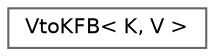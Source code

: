 digraph "类继承关系图"
{
 // LATEX_PDF_SIZE
  bgcolor="transparent";
  edge [fontname=Helvetica,fontsize=10,labelfontname=Helvetica,labelfontsize=10];
  node [fontname=Helvetica,fontsize=10,shape=box,height=0.2,width=0.4];
  rankdir="LR";
  Node0 [id="Node000000",label="VtoKFB\< K, V \>",height=0.2,width=0.4,color="grey40", fillcolor="white", style="filled",URL="$struct_vto_k_f_b.html",tooltip=" "];
}
